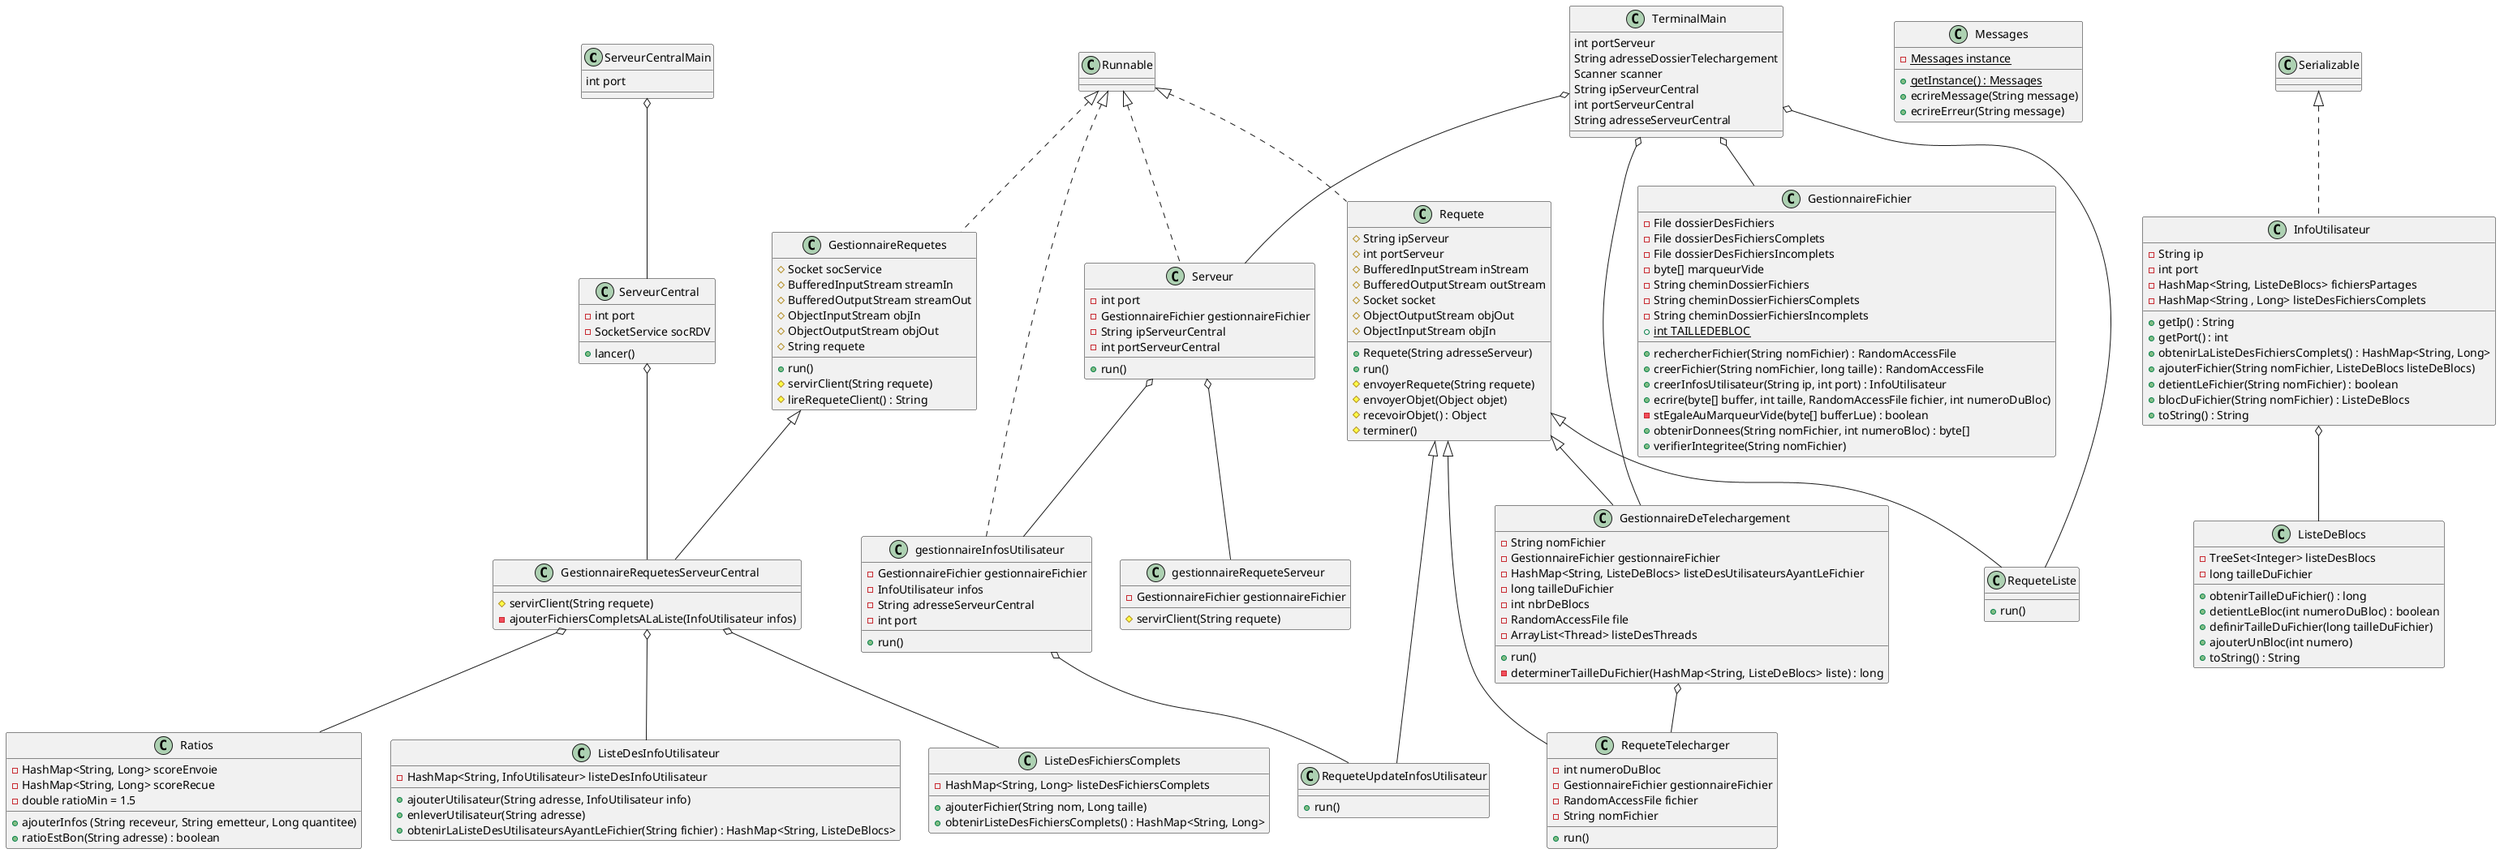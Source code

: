 @startuml

class ServeurCentralMain { 
  int port
}
class ServeurCentral {
  -int port
  -SocketService socRDV
  +lancer()
}
ServeurCentralMain o-- ServeurCentral

class GestionnaireRequetesServeurCentral {
  
  #servirClient(String requete)
  -ajouterFichiersCompletsALaListe(InfoUtilisateur infos)
}

ServeurCentral o-- GestionnaireRequetesServeurCentral

class GestionnaireRequetes {
	#Socket socService
	#BufferedInputStream streamIn
	#BufferedOutputStream streamOut
  #ObjectInputStream objIn
  #ObjectOutputStream objOut
  #String requete
  +run()
  #servirClient(String requete) 
  #lireRequeteClient() : String
}
Runnable <|.. GestionnaireRequetes
GestionnaireRequetes <|-- GestionnaireRequetesServeurCentral

class TerminalMain{
	int portServeur
  String adresseDossierTelechargement
  Scanner scanner
  String ipServeurCentral
  int portServeurCentral
  String adresseServeurCentral
  
}

TerminalMain o-- GestionnaireFichier

class GestionnaireFichier {
  -File dossierDesFichiers
  -File dossierDesFichiersComplets
  -File dossierDesFichiersIncomplets
  -byte[] marqueurVide
  -String cheminDossierFichiers
  -String cheminDossierFichiersComplets
  -String cheminDossierFichiersIncomplets
  +{static} int TAILLEDEBLOC
  +rechercherFichier(String nomFichier) : RandomAccessFile
  +creerFichier(String nomFichier, long taille) : RandomAccessFile
  +creerInfosUtilisateur(String ip, int port) : InfoUtilisateur
  +ecrire(byte[] buffer, int taille, RandomAccessFile fichier, int numeroDuBloc)
  -stEgaleAuMarqueurVide(byte[] bufferLue) : boolean
  +obtenirDonnees(String nomFichier, int numeroBloc) : byte[]
  +verifierIntegritee(String nomFichier)
}

class Serveur {
  -int port
  -GestionnaireFichier gestionnaireFichier
  -String ipServeurCentral
  -int portServeurCentral
  +run()
}
TerminalMain o-- Serveur
TerminalMain o-- RequeteListe
TerminalMain o-- GestionnaireDeTelechargement
Runnable <|.. Serveur


class gestionnaireInfosUtilisateur {
  -GestionnaireFichier gestionnaireFichier
  -InfoUtilisateur infos
  -String adresseServeurCentral
  -int port
  +run()
}
gestionnaireInfosUtilisateur o-- RequeteUpdateInfosUtilisateur
class RequeteUpdateInfosUtilisateur {
  
}

Runnable <|.. gestionnaireInfosUtilisateur

class gestionnaireRequeteServeur {
  -GestionnaireFichier gestionnaireFichier
  #servirClient(String requete)
 
}
  
Serveur o-- gestionnaireInfosUtilisateur
Serveur o-- gestionnaireRequeteServeur

class Requete {
  #String ipServeur
  #int portServeur
  #BufferedInputStream inStream
  #BufferedOutputStream outStream
  #Socket socket
  #ObjectOutputStream objOut
  #ObjectInputStream objIn
  +Requete(String adresseServeur)
  +run()
  #envoyerRequete(String requete)
  #envoyerObjet(Object objet)
  #recevoirObjet() : Object
  #terminer()
}

Runnable <|.. Requete

class GestionnaireDeTelechargement {
  -String nomFichier
  -GestionnaireFichier gestionnaireFichier
  -HashMap<String, ListeDeBlocs> listeDesUtilisateursAyantLeFichier
  -long tailleDuFichier
  -int nbrDeBlocs
  -RandomAccessFile file
  -ArrayList<Thread> listeDesThreads
  +run()
  -determinerTailleDuFichier(HashMap<String, ListeDeBlocs> liste) : long
}

Requete <|-- GestionnaireDeTelechargement
GestionnaireDeTelechargement o-- RequeteTelecharger
class RequeteTelecharger {
  -int numeroDuBloc
  -GestionnaireFichier gestionnaireFichier
  -RandomAccessFile fichier
  -String nomFichier
  +run()
  }

Requete <|-- RequeteTelecharger
Requete <|-- RequeteListe
Requete <|-- RequeteUpdateInfosUtilisateur

class RequeteListe {
  +run()
}
class RequeteUpdateInfosUtilisateur {
  +run()
}

class Messages {
  -{static} Messages instance
  +{static} getInstance() : Messages
  +ecrireMessage(String message)
  +ecrireErreur(String message)
}

class InfoUtilisateur {
	-String ip
  -int port
  -HashMap<String, ListeDeBlocs> fichiersPartages
  -HashMap<String , Long> listeDesFichiersComplets
  +getIp() : String
  +getPort() : int
  +obtenirLaListeDesFichiersComplets() : HashMap<String, Long>
  +ajouterFichier(String nomFichier, ListeDeBlocs listeDeBlocs)
  +detientLeFichier(String nomFichier) : boolean
  +blocDuFichier(String nomFichier) : ListeDeBlocs
  +toString() : String
  }

Serializable <|.. InfoUtilisateur

class ListeDeBlocs {
  -TreeSet<Integer> listeDesBlocs
  -long tailleDuFichier
  +obtenirTailleDuFichier() : long
  +detientLeBloc(int numeroDuBloc) : boolean
  +definirTailleDuFichier(long tailleDuFichier)
  +ajouterUnBloc(int numero)
  +toString() : String
  
}

InfoUtilisateur o-- ListeDeBlocs

Class ListeDesFichiersComplets {
  -HashMap<String, Long> listeDesFichiersComplets
  +ajouterFichier(String nom, Long taille)
  +obtenirListeDesFichiersComplets() : HashMap<String, Long>
}

GestionnaireRequetesServeurCentral o-- ListeDesFichiersComplets

Class Ratios {
  -HashMap<String, Long> scoreEnvoie
  -HashMap<String, Long> scoreRecue
  -double ratioMin = 1.5
  +ajouterInfos (String receveur, String emetteur, Long quantitee)
  +ratioEstBon(String adresse) : boolean
}

GestionnaireRequetesServeurCentral o-- Ratios


Class ListeDesInfoUtilisateur {
  -HashMap<String, InfoUtilisateur> listeDesInfoUtilisateur
  +ajouterUtilisateur(String adresse, InfoUtilisateur info)
  +enleverUtilisateur(String adresse)
  +obtenirLaListeDesUtilisateursAyantLeFichier(String fichier) : HashMap<String, ListeDeBlocs>

}
GestionnaireRequetesServeurCentral o-- ListeDesInfoUtilisateur
@enduml
